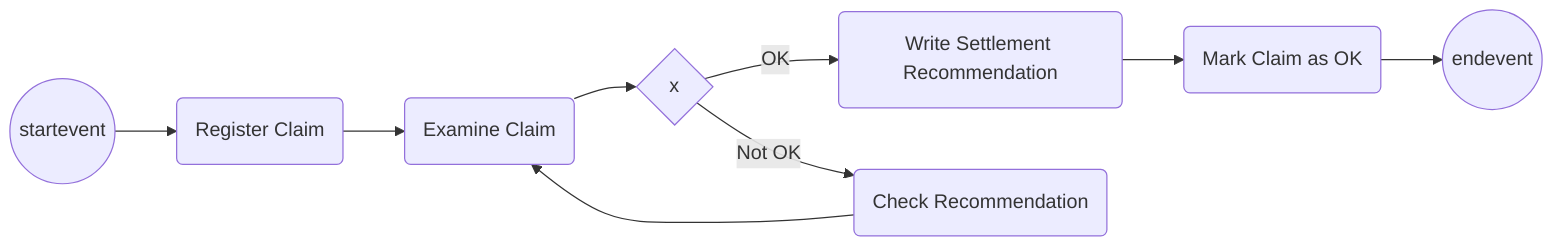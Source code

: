 graph LR
1:startevent:((startevent)) --> 2:task:(Register Claim)
2:task: --> 3:task:(Examine Claim)
3:task: --> 4:exclusivegateway:{x}
4:exclusivegateway: --> |OK|5:task:(Write Settlement Recommendation)
4:exclusivegateway: --> |Not OK|6:task:(Check Recommendation)
5:task: --> 7:task:(Mark Claim as OK)
6:task: --> 3:task:
7:task:--> 8:endevent:((endevent))